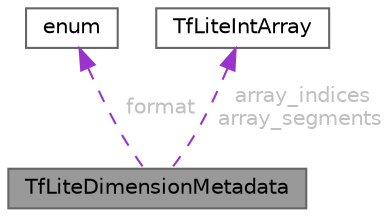 digraph "TfLiteDimensionMetadata"
{
 // LATEX_PDF_SIZE
  bgcolor="transparent";
  edge [fontname=Helvetica,fontsize=10,labelfontname=Helvetica,labelfontsize=10];
  node [fontname=Helvetica,fontsize=10,shape=box,height=0.2,width=0.4];
  Node1 [id="Node000001",label="TfLiteDimensionMetadata",height=0.2,width=0.4,color="gray40", fillcolor="grey60", style="filled", fontcolor="black",tooltip="Metadata to encode each dimension in a sparse tensor."];
  Node2 -> Node1 [id="edge1_Node000001_Node000002",dir="back",color="darkorchid3",style="dashed",tooltip=" ",label=" format",fontcolor="grey" ];
  Node2 [id="Node000002",label="enum",height=0.2,width=0.4,color="gray40", fillcolor="white", style="filled",tooltip=" "];
  Node3 -> Node1 [id="edge2_Node000001_Node000003",dir="back",color="darkorchid3",style="dashed",tooltip=" ",label=" array_indices\narray_segments",fontcolor="grey" ];
  Node3 [id="Node000003",label="TfLiteIntArray",height=0.2,width=0.4,color="gray40", fillcolor="white", style="filled",URL="$struct_tf_lite_int_array.html",tooltip=" "];
}
